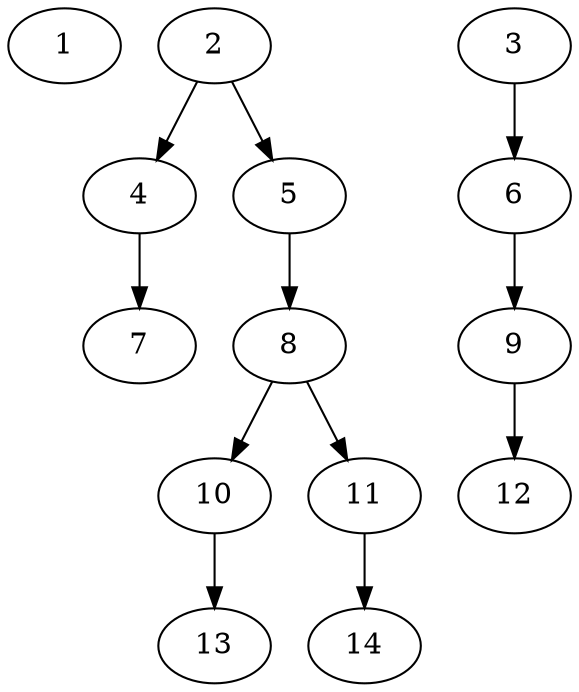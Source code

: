 // DAG (tier=1-easy, mode=data, n=14, ccr=0.313, fat=0.423, density=0.233, regular=0.670, jump=0.011, mindata=1048576, maxdata=8388608)
// DAG automatically generated by daggen at Sun Aug 24 16:33:33 2025
// /home/ermia/Project/Environments/daggen/bin/daggen --dot --ccr 0.313 --fat 0.423 --regular 0.670 --density 0.233 --jump 0.011 --mindata 1048576 --maxdata 8388608 -n 14 
digraph G {
  1 [size="6814757495420215", alpha="0.18", expect_size="3407378747710107"]
  2 [size="45879020975778955264", alpha="0.04", expect_size="22939510487889477632"]
  2 -> 4 [size ="102525701193728"]
  2 -> 5 [size ="102525701193728"]
  3 [size="311212757491851904", alpha="0.06", expect_size="155606378745925952"]
  3 -> 6 [size ="181538738143232"]
  4 [size="194426176078713472", alpha="0.11", expect_size="97213088039356736"]
  4 -> 7 [size ="156044625969152"]
  5 [size="19421724672000000000", alpha="0.16", expect_size="9710862336000000000"]
  5 -> 8 [size ="57802752000000"]
  6 [size="666416189062959488", alpha="0.16", expect_size="333208094531479744"]
  6 -> 9 [size ="288061443276800"]
  7 [size="6627974997944118", alpha="0.17", expect_size="3313987498972059"]
  8 [size="342858899352715264000", alpha="0.07", expect_size="171429449676357632000"]
  8 -> 10 [size ="391892487372800"]
  8 -> 11 [size ="391892487372800"]
  9 [size="4041278194294401", alpha="0.18", expect_size="2020639097147200"]
  9 -> 12 [size ="205957313331200"]
  10 [size="216179761844735442944", alpha="0.04", expect_size="108089880922367721472"]
  10 -> 13 [size ="288159766151168"]
  11 [size="18030237918449452", alpha="0.04", expect_size="9015118959224726"]
  11 -> 14 [size ="345532836872192"]
  12 [size="9929724191232229376", alpha="0.07", expect_size="4964862095616114688"]
  13 [size="26607281636814220", alpha="0.15", expect_size="13303640818407110"]
  14 [size="2012110946932532", alpha="0.03", expect_size="1006055473466266"]
}